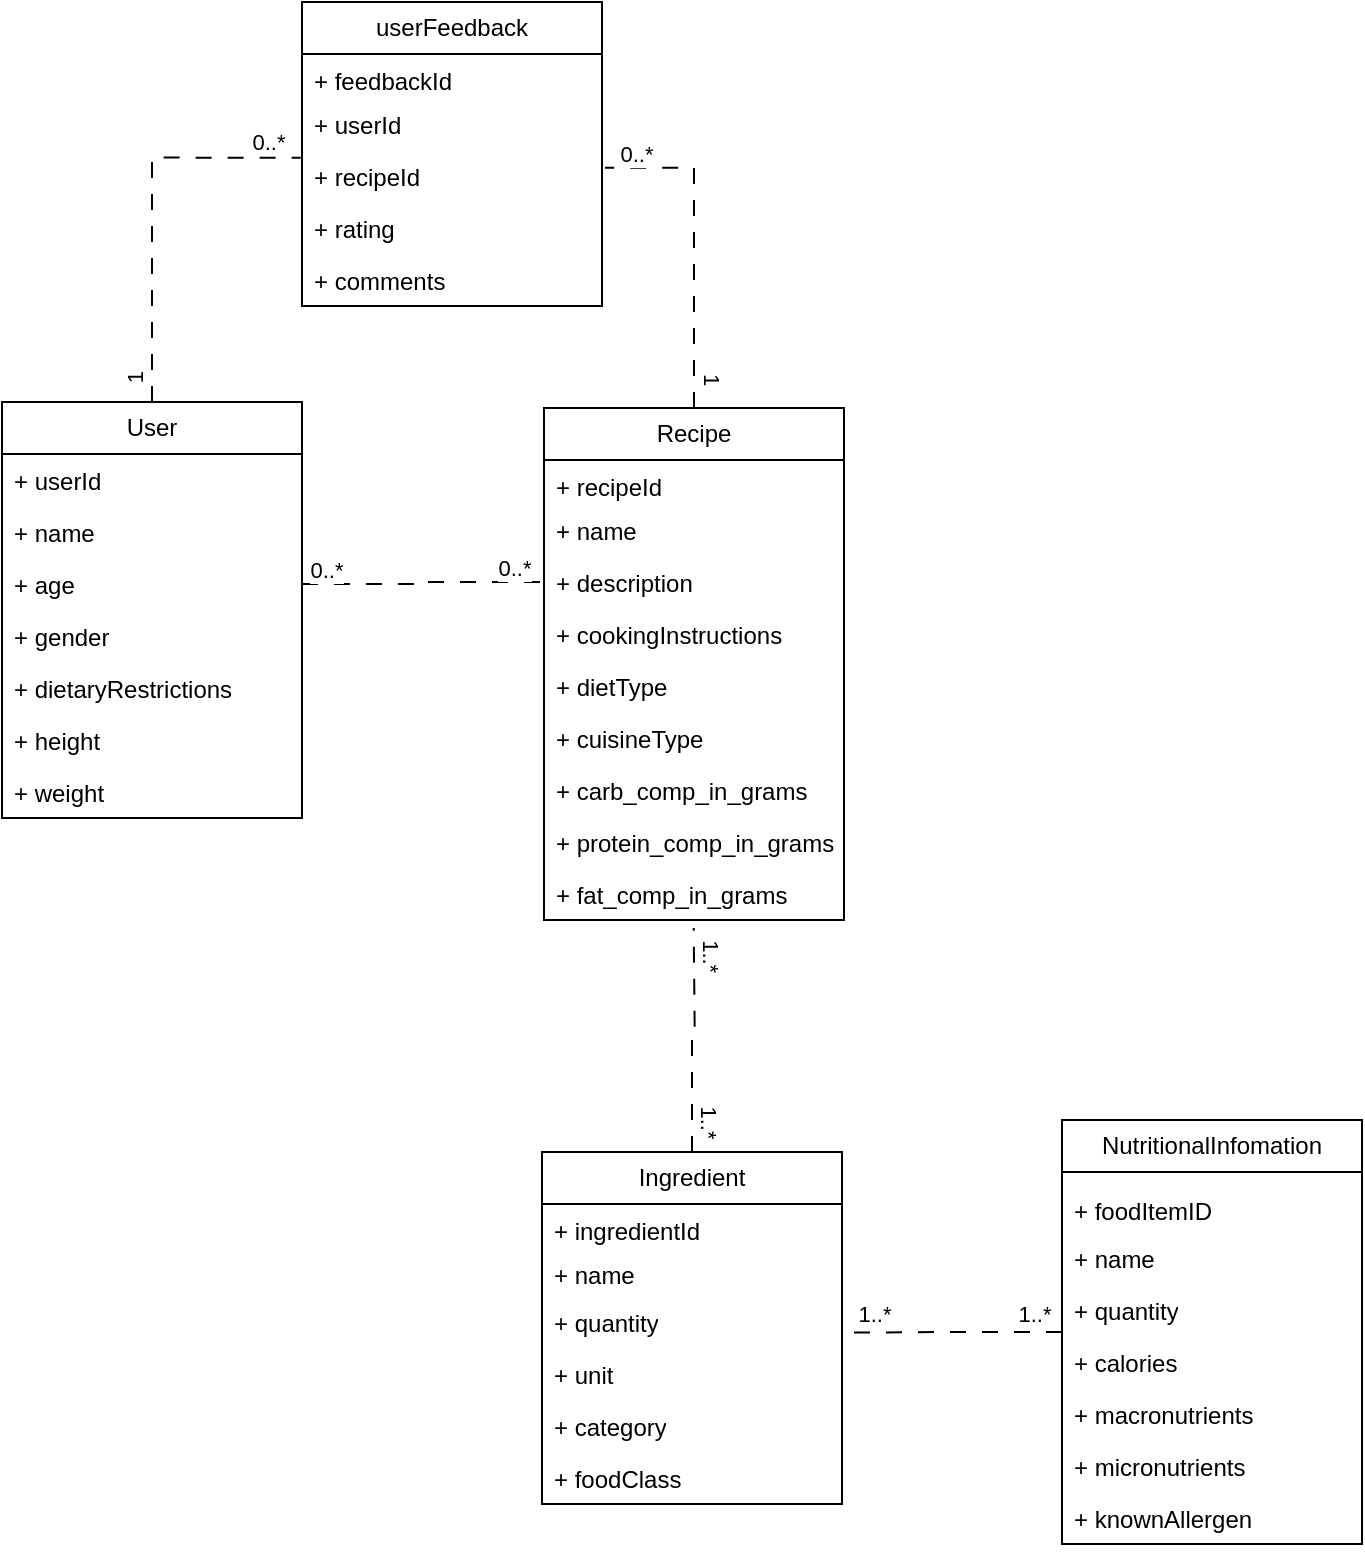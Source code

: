 <mxfile version="21.5.2" type="device">
  <diagram name="Page-1" id="c4acf3e9-155e-7222-9cf6-157b1a14988f">
    <mxGraphModel dx="472" dy="685" grid="1" gridSize="10" guides="1" tooltips="1" connect="1" arrows="1" fold="1" page="1" pageScale="1" pageWidth="850" pageHeight="1100" background="none" math="0" shadow="0">
      <root>
        <mxCell id="0" />
        <mxCell id="1" parent="0" />
        <mxCell id="Q5OKrK_Mankm5aw3ofBJ-48" style="edgeStyle=orthogonalEdgeStyle;rounded=0;orthogonalLoop=1;jettySize=auto;html=1;exitX=0.5;exitY=0;exitDx=0;exitDy=0;entryX=-0.004;entryY=0.148;entryDx=0;entryDy=0;entryPerimeter=0;endArrow=none;endFill=0;dashed=1;dashPattern=8 8;" edge="1" parent="1" source="Q5OKrK_Mankm5aw3ofBJ-1" target="Q5OKrK_Mankm5aw3ofBJ-43">
          <mxGeometry relative="1" as="geometry" />
        </mxCell>
        <mxCell id="Q5OKrK_Mankm5aw3ofBJ-49" value="0..*" style="edgeLabel;html=1;align=center;verticalAlign=middle;resizable=0;points=[];" vertex="1" connectable="0" parent="Q5OKrK_Mankm5aw3ofBJ-48">
          <mxGeometry x="0.826" y="8" relative="1" as="geometry">
            <mxPoint as="offset" />
          </mxGeometry>
        </mxCell>
        <mxCell id="Q5OKrK_Mankm5aw3ofBJ-50" value="1" style="edgeLabel;html=1;align=center;verticalAlign=middle;resizable=0;points=[];rotation=270;" vertex="1" connectable="0" parent="Q5OKrK_Mankm5aw3ofBJ-48">
          <mxGeometry x="-0.876" y="9" relative="1" as="geometry">
            <mxPoint as="offset" />
          </mxGeometry>
        </mxCell>
        <mxCell id="Q5OKrK_Mankm5aw3ofBJ-1" value="User" style="swimlane;fontStyle=0;childLayout=stackLayout;horizontal=1;startSize=26;fillColor=none;horizontalStack=0;resizeParent=1;resizeParentMax=0;resizeLast=0;collapsible=1;marginBottom=0;whiteSpace=wrap;html=1;" vertex="1" parent="1">
          <mxGeometry x="60" y="220" width="150" height="208" as="geometry" />
        </mxCell>
        <mxCell id="Q5OKrK_Mankm5aw3ofBJ-2" value="+ userId" style="text;strokeColor=none;fillColor=none;align=left;verticalAlign=top;spacingLeft=4;spacingRight=4;overflow=hidden;rotatable=0;points=[[0,0.5],[1,0.5]];portConstraint=eastwest;whiteSpace=wrap;html=1;" vertex="1" parent="Q5OKrK_Mankm5aw3ofBJ-1">
          <mxGeometry y="26" width="150" height="26" as="geometry" />
        </mxCell>
        <mxCell id="Q5OKrK_Mankm5aw3ofBJ-3" value="+ name" style="text;strokeColor=none;fillColor=none;align=left;verticalAlign=top;spacingLeft=4;spacingRight=4;overflow=hidden;rotatable=0;points=[[0,0.5],[1,0.5]];portConstraint=eastwest;whiteSpace=wrap;html=1;" vertex="1" parent="Q5OKrK_Mankm5aw3ofBJ-1">
          <mxGeometry y="52" width="150" height="26" as="geometry" />
        </mxCell>
        <mxCell id="Q5OKrK_Mankm5aw3ofBJ-4" value="+ age" style="text;strokeColor=none;fillColor=none;align=left;verticalAlign=top;spacingLeft=4;spacingRight=4;overflow=hidden;rotatable=0;points=[[0,0.5],[1,0.5]];portConstraint=eastwest;whiteSpace=wrap;html=1;" vertex="1" parent="Q5OKrK_Mankm5aw3ofBJ-1">
          <mxGeometry y="78" width="150" height="26" as="geometry" />
        </mxCell>
        <mxCell id="Q5OKrK_Mankm5aw3ofBJ-6" value="+ gender" style="text;strokeColor=none;fillColor=none;align=left;verticalAlign=top;spacingLeft=4;spacingRight=4;overflow=hidden;rotatable=0;points=[[0,0.5],[1,0.5]];portConstraint=eastwest;whiteSpace=wrap;html=1;" vertex="1" parent="Q5OKrK_Mankm5aw3ofBJ-1">
          <mxGeometry y="104" width="150" height="26" as="geometry" />
        </mxCell>
        <mxCell id="Q5OKrK_Mankm5aw3ofBJ-5" value="+ dietaryRestrictions" style="text;strokeColor=none;fillColor=none;align=left;verticalAlign=top;spacingLeft=4;spacingRight=4;overflow=hidden;rotatable=0;points=[[0,0.5],[1,0.5]];portConstraint=eastwest;whiteSpace=wrap;html=1;" vertex="1" parent="Q5OKrK_Mankm5aw3ofBJ-1">
          <mxGeometry y="130" width="150" height="26" as="geometry" />
        </mxCell>
        <mxCell id="Q5OKrK_Mankm5aw3ofBJ-15" value="+ height" style="text;strokeColor=none;fillColor=none;align=left;verticalAlign=top;spacingLeft=4;spacingRight=4;overflow=hidden;rotatable=0;points=[[0,0.5],[1,0.5]];portConstraint=eastwest;whiteSpace=wrap;html=1;" vertex="1" parent="Q5OKrK_Mankm5aw3ofBJ-1">
          <mxGeometry y="156" width="150" height="26" as="geometry" />
        </mxCell>
        <mxCell id="Q5OKrK_Mankm5aw3ofBJ-16" value="+ weight" style="text;strokeColor=none;fillColor=none;align=left;verticalAlign=top;spacingLeft=4;spacingRight=4;overflow=hidden;rotatable=0;points=[[0,0.5],[1,0.5]];portConstraint=eastwest;whiteSpace=wrap;html=1;" vertex="1" parent="Q5OKrK_Mankm5aw3ofBJ-1">
          <mxGeometry y="182" width="150" height="26" as="geometry" />
        </mxCell>
        <mxCell id="Q5OKrK_Mankm5aw3ofBJ-51" style="edgeStyle=orthogonalEdgeStyle;rounded=0;orthogonalLoop=1;jettySize=auto;html=1;exitX=0.5;exitY=0;exitDx=0;exitDy=0;entryX=1.01;entryY=0.341;entryDx=0;entryDy=0;entryPerimeter=0;endArrow=none;endFill=0;dashed=1;dashPattern=8 8;" edge="1" parent="1" source="Q5OKrK_Mankm5aw3ofBJ-7" target="Q5OKrK_Mankm5aw3ofBJ-43">
          <mxGeometry relative="1" as="geometry" />
        </mxCell>
        <mxCell id="Q5OKrK_Mankm5aw3ofBJ-52" value="0..*" style="edgeLabel;html=1;align=center;verticalAlign=middle;resizable=0;points=[];" vertex="1" connectable="0" parent="Q5OKrK_Mankm5aw3ofBJ-51">
          <mxGeometry x="0.816" y="-7" relative="1" as="geometry">
            <mxPoint as="offset" />
          </mxGeometry>
        </mxCell>
        <mxCell id="Q5OKrK_Mankm5aw3ofBJ-53" value="1" style="edgeLabel;html=1;align=center;verticalAlign=middle;resizable=0;points=[];rotation=90;" vertex="1" connectable="0" parent="Q5OKrK_Mankm5aw3ofBJ-51">
          <mxGeometry x="-0.815" y="-9" relative="1" as="geometry">
            <mxPoint as="offset" />
          </mxGeometry>
        </mxCell>
        <mxCell id="Q5OKrK_Mankm5aw3ofBJ-7" value="Recipe" style="swimlane;fontStyle=0;childLayout=stackLayout;horizontal=1;startSize=26;fillColor=none;horizontalStack=0;resizeParent=1;resizeParentMax=0;resizeLast=0;collapsible=1;marginBottom=0;whiteSpace=wrap;html=1;" vertex="1" parent="1">
          <mxGeometry x="331" y="223" width="150" height="256" as="geometry" />
        </mxCell>
        <mxCell id="Q5OKrK_Mankm5aw3ofBJ-8" value="+ recipeId" style="text;strokeColor=none;fillColor=none;align=left;verticalAlign=top;spacingLeft=4;spacingRight=4;overflow=hidden;rotatable=0;points=[[0,0.5],[1,0.5]];portConstraint=eastwest;whiteSpace=wrap;html=1;" vertex="1" parent="Q5OKrK_Mankm5aw3ofBJ-7">
          <mxGeometry y="26" width="150" height="22" as="geometry" />
        </mxCell>
        <mxCell id="Q5OKrK_Mankm5aw3ofBJ-9" value="+ name" style="text;strokeColor=none;fillColor=none;align=left;verticalAlign=top;spacingLeft=4;spacingRight=4;overflow=hidden;rotatable=0;points=[[0,0.5],[1,0.5]];portConstraint=eastwest;whiteSpace=wrap;html=1;" vertex="1" parent="Q5OKrK_Mankm5aw3ofBJ-7">
          <mxGeometry y="48" width="150" height="26" as="geometry" />
        </mxCell>
        <mxCell id="Q5OKrK_Mankm5aw3ofBJ-10" value="+ description" style="text;strokeColor=none;fillColor=none;align=left;verticalAlign=top;spacingLeft=4;spacingRight=4;overflow=hidden;rotatable=0;points=[[0,0.5],[1,0.5]];portConstraint=eastwest;whiteSpace=wrap;html=1;" vertex="1" parent="Q5OKrK_Mankm5aw3ofBJ-7">
          <mxGeometry y="74" width="150" height="26" as="geometry" />
        </mxCell>
        <mxCell id="Q5OKrK_Mankm5aw3ofBJ-11" value="+ cookingInstructions" style="text;strokeColor=none;fillColor=none;align=left;verticalAlign=top;spacingLeft=4;spacingRight=4;overflow=hidden;rotatable=0;points=[[0,0.5],[1,0.5]];portConstraint=eastwest;whiteSpace=wrap;html=1;" vertex="1" parent="Q5OKrK_Mankm5aw3ofBJ-7">
          <mxGeometry y="100" width="150" height="26" as="geometry" />
        </mxCell>
        <mxCell id="Q5OKrK_Mankm5aw3ofBJ-55" value="+ dietType" style="text;strokeColor=none;fillColor=none;align=left;verticalAlign=top;spacingLeft=4;spacingRight=4;overflow=hidden;rotatable=0;points=[[0,0.5],[1,0.5]];portConstraint=eastwest;whiteSpace=wrap;html=1;" vertex="1" parent="Q5OKrK_Mankm5aw3ofBJ-7">
          <mxGeometry y="126" width="150" height="26" as="geometry" />
        </mxCell>
        <mxCell id="Q5OKrK_Mankm5aw3ofBJ-57" value="+ cuisineType" style="text;strokeColor=none;fillColor=none;align=left;verticalAlign=top;spacingLeft=4;spacingRight=4;overflow=hidden;rotatable=0;points=[[0,0.5],[1,0.5]];portConstraint=eastwest;whiteSpace=wrap;html=1;" vertex="1" parent="Q5OKrK_Mankm5aw3ofBJ-7">
          <mxGeometry y="152" width="150" height="26" as="geometry" />
        </mxCell>
        <mxCell id="Q5OKrK_Mankm5aw3ofBJ-56" value="+ carb_comp_in_grams" style="text;strokeColor=none;fillColor=none;align=left;verticalAlign=top;spacingLeft=4;spacingRight=4;overflow=hidden;rotatable=0;points=[[0,0.5],[1,0.5]];portConstraint=eastwest;whiteSpace=wrap;html=1;" vertex="1" parent="Q5OKrK_Mankm5aw3ofBJ-7">
          <mxGeometry y="178" width="150" height="26" as="geometry" />
        </mxCell>
        <mxCell id="Q5OKrK_Mankm5aw3ofBJ-60" value="+ protein_comp_in_grams" style="text;strokeColor=none;fillColor=none;align=left;verticalAlign=top;spacingLeft=4;spacingRight=4;overflow=hidden;rotatable=0;points=[[0,0.5],[1,0.5]];portConstraint=eastwest;whiteSpace=wrap;html=1;" vertex="1" parent="Q5OKrK_Mankm5aw3ofBJ-7">
          <mxGeometry y="204" width="150" height="26" as="geometry" />
        </mxCell>
        <mxCell id="Q5OKrK_Mankm5aw3ofBJ-59" value="+ fat_comp_in_grams" style="text;strokeColor=none;fillColor=none;align=left;verticalAlign=top;spacingLeft=4;spacingRight=4;overflow=hidden;rotatable=0;points=[[0,0.5],[1,0.5]];portConstraint=eastwest;whiteSpace=wrap;html=1;" vertex="1" parent="Q5OKrK_Mankm5aw3ofBJ-7">
          <mxGeometry y="230" width="150" height="26" as="geometry" />
        </mxCell>
        <mxCell id="Q5OKrK_Mankm5aw3ofBJ-14" style="edgeStyle=orthogonalEdgeStyle;rounded=0;orthogonalLoop=1;jettySize=auto;html=1;exitX=1;exitY=0.5;exitDx=0;exitDy=0;entryX=0;entryY=0.5;entryDx=0;entryDy=0;startArrow=none;startFill=0;endArrow=none;endFill=0;dashed=1;dashPattern=8 8;" edge="1" parent="1" source="Q5OKrK_Mankm5aw3ofBJ-4" target="Q5OKrK_Mankm5aw3ofBJ-10">
          <mxGeometry relative="1" as="geometry" />
        </mxCell>
        <mxCell id="Q5OKrK_Mankm5aw3ofBJ-23" value="0..*&lt;br&gt;" style="edgeLabel;html=1;align=center;verticalAlign=middle;resizable=0;points=[];" vertex="1" connectable="0" parent="Q5OKrK_Mankm5aw3ofBJ-14">
          <mxGeometry x="-0.82" y="7" relative="1" as="geometry">
            <mxPoint x="1" as="offset" />
          </mxGeometry>
        </mxCell>
        <mxCell id="Q5OKrK_Mankm5aw3ofBJ-24" value="0..*" style="edgeLabel;html=1;align=center;verticalAlign=middle;resizable=0;points=[];" vertex="1" connectable="0" parent="Q5OKrK_Mankm5aw3ofBJ-14">
          <mxGeometry x="0.756" y="7" relative="1" as="geometry">
            <mxPoint as="offset" />
          </mxGeometry>
        </mxCell>
        <mxCell id="Q5OKrK_Mankm5aw3ofBJ-22" style="edgeStyle=orthogonalEdgeStyle;rounded=0;orthogonalLoop=1;jettySize=auto;html=1;exitX=0.5;exitY=0;exitDx=0;exitDy=0;entryX=0.499;entryY=0.963;entryDx=0;entryDy=0;entryPerimeter=0;endArrow=none;endFill=0;startArrow=none;startFill=0;dashed=1;dashPattern=8 8;" edge="1" parent="1" source="Q5OKrK_Mankm5aw3ofBJ-17">
          <mxGeometry relative="1" as="geometry">
            <mxPoint x="405.85" y="483.038" as="targetPoint" />
          </mxGeometry>
        </mxCell>
        <mxCell id="Q5OKrK_Mankm5aw3ofBJ-26" value="1..*" style="edgeLabel;html=1;align=center;verticalAlign=middle;resizable=0;points=[];rotation=90;" vertex="1" connectable="0" parent="Q5OKrK_Mankm5aw3ofBJ-22">
          <mxGeometry x="-0.73" y="-9" relative="1" as="geometry">
            <mxPoint as="offset" />
          </mxGeometry>
        </mxCell>
        <mxCell id="Q5OKrK_Mankm5aw3ofBJ-27" value="1..*" style="edgeLabel;html=1;align=center;verticalAlign=middle;resizable=0;points=[];rotation=90;" vertex="1" connectable="0" parent="Q5OKrK_Mankm5aw3ofBJ-22">
          <mxGeometry x="0.75" y="-9" relative="1" as="geometry">
            <mxPoint y="-1" as="offset" />
          </mxGeometry>
        </mxCell>
        <mxCell id="Q5OKrK_Mankm5aw3ofBJ-17" value="Ingredient" style="swimlane;fontStyle=0;childLayout=stackLayout;horizontal=1;startSize=26;fillColor=none;horizontalStack=0;resizeParent=1;resizeParentMax=0;resizeLast=0;collapsible=1;marginBottom=0;whiteSpace=wrap;html=1;" vertex="1" parent="1">
          <mxGeometry x="330" y="595" width="150" height="176" as="geometry" />
        </mxCell>
        <mxCell id="Q5OKrK_Mankm5aw3ofBJ-18" value="+ ingredientId" style="text;strokeColor=none;fillColor=none;align=left;verticalAlign=top;spacingLeft=4;spacingRight=4;overflow=hidden;rotatable=0;points=[[0,0.5],[1,0.5]];portConstraint=eastwest;whiteSpace=wrap;html=1;" vertex="1" parent="Q5OKrK_Mankm5aw3ofBJ-17">
          <mxGeometry y="26" width="150" height="22" as="geometry" />
        </mxCell>
        <mxCell id="Q5OKrK_Mankm5aw3ofBJ-19" value="+ name" style="text;strokeColor=none;fillColor=none;align=left;verticalAlign=top;spacingLeft=4;spacingRight=4;overflow=hidden;rotatable=0;points=[[0,0.5],[1,0.5]];portConstraint=eastwest;whiteSpace=wrap;html=1;" vertex="1" parent="Q5OKrK_Mankm5aw3ofBJ-17">
          <mxGeometry y="48" width="150" height="24" as="geometry" />
        </mxCell>
        <mxCell id="Q5OKrK_Mankm5aw3ofBJ-20" value="+ quantity" style="text;strokeColor=none;fillColor=none;align=left;verticalAlign=top;spacingLeft=4;spacingRight=4;overflow=hidden;rotatable=0;points=[[0,0.5],[1,0.5]];portConstraint=eastwest;whiteSpace=wrap;html=1;" vertex="1" parent="Q5OKrK_Mankm5aw3ofBJ-17">
          <mxGeometry y="72" width="150" height="26" as="geometry" />
        </mxCell>
        <mxCell id="Q5OKrK_Mankm5aw3ofBJ-21" value="+ unit" style="text;strokeColor=none;fillColor=none;align=left;verticalAlign=top;spacingLeft=4;spacingRight=4;overflow=hidden;rotatable=0;points=[[0,0.5],[1,0.5]];portConstraint=eastwest;whiteSpace=wrap;html=1;" vertex="1" parent="Q5OKrK_Mankm5aw3ofBJ-17">
          <mxGeometry y="98" width="150" height="26" as="geometry" />
        </mxCell>
        <mxCell id="Q5OKrK_Mankm5aw3ofBJ-25" value="+ category" style="text;strokeColor=none;fillColor=none;align=left;verticalAlign=top;spacingLeft=4;spacingRight=4;overflow=hidden;rotatable=0;points=[[0,0.5],[1,0.5]];portConstraint=eastwest;whiteSpace=wrap;html=1;" vertex="1" parent="Q5OKrK_Mankm5aw3ofBJ-17">
          <mxGeometry y="124" width="150" height="26" as="geometry" />
        </mxCell>
        <mxCell id="Q5OKrK_Mankm5aw3ofBJ-54" value="+ foodClass" style="text;strokeColor=none;fillColor=none;align=left;verticalAlign=top;spacingLeft=4;spacingRight=4;overflow=hidden;rotatable=0;points=[[0,0.5],[1,0.5]];portConstraint=eastwest;whiteSpace=wrap;html=1;" vertex="1" parent="Q5OKrK_Mankm5aw3ofBJ-17">
          <mxGeometry y="150" width="150" height="26" as="geometry" />
        </mxCell>
        <mxCell id="Q5OKrK_Mankm5aw3ofBJ-28" style="edgeStyle=orthogonalEdgeStyle;rounded=0;orthogonalLoop=1;jettySize=auto;html=1;exitX=0;exitY=0.5;exitDx=0;exitDy=0;entryX=1.011;entryY=0.705;entryDx=0;entryDy=0;entryPerimeter=0;endArrow=none;endFill=0;startArrow=none;startFill=0;dashed=1;dashPattern=8 8;" edge="1" source="Q5OKrK_Mankm5aw3ofBJ-31" parent="1" target="Q5OKrK_Mankm5aw3ofBJ-20">
          <mxGeometry relative="1" as="geometry">
            <mxPoint x="405" y="610" as="targetPoint" />
          </mxGeometry>
        </mxCell>
        <mxCell id="Q5OKrK_Mankm5aw3ofBJ-29" value="1..*" style="edgeLabel;html=1;align=center;verticalAlign=middle;resizable=0;points=[];rotation=0;" vertex="1" connectable="0" parent="Q5OKrK_Mankm5aw3ofBJ-28">
          <mxGeometry x="-0.73" y="-9" relative="1" as="geometry">
            <mxPoint as="offset" />
          </mxGeometry>
        </mxCell>
        <mxCell id="Q5OKrK_Mankm5aw3ofBJ-30" value="1..*" style="edgeLabel;html=1;align=center;verticalAlign=middle;resizable=0;points=[];rotation=0;" vertex="1" connectable="0" parent="Q5OKrK_Mankm5aw3ofBJ-28">
          <mxGeometry x="0.75" y="-9" relative="1" as="geometry">
            <mxPoint y="-1" as="offset" />
          </mxGeometry>
        </mxCell>
        <mxCell id="Q5OKrK_Mankm5aw3ofBJ-31" value="NutritionalInfomation" style="swimlane;fontStyle=0;childLayout=stackLayout;horizontal=1;startSize=26;fillColor=none;horizontalStack=0;resizeParent=1;resizeParentMax=0;resizeLast=0;collapsible=1;marginBottom=0;whiteSpace=wrap;html=1;" vertex="1" parent="1">
          <mxGeometry x="590" y="579" width="150" height="212" as="geometry" />
        </mxCell>
        <mxCell id="Q5OKrK_Mankm5aw3ofBJ-32" value="+ ingredientId" style="text;strokeColor=none;fillColor=none;align=left;verticalAlign=top;spacingLeft=4;spacingRight=4;overflow=hidden;rotatable=0;points=[[0,0.5],[1,0.5]];portConstraint=eastwest;whiteSpace=wrap;html=1;" vertex="1" parent="Q5OKrK_Mankm5aw3ofBJ-31">
          <mxGeometry y="26" width="150" height="6" as="geometry" />
        </mxCell>
        <mxCell id="Q5OKrK_Mankm5aw3ofBJ-33" value="+ foodItemID" style="text;strokeColor=none;fillColor=none;align=left;verticalAlign=top;spacingLeft=4;spacingRight=4;overflow=hidden;rotatable=0;points=[[0,0.5],[1,0.5]];portConstraint=eastwest;whiteSpace=wrap;html=1;" vertex="1" parent="Q5OKrK_Mankm5aw3ofBJ-31">
          <mxGeometry y="32" width="150" height="24" as="geometry" />
        </mxCell>
        <mxCell id="Q5OKrK_Mankm5aw3ofBJ-34" value="+ name" style="text;strokeColor=none;fillColor=none;align=left;verticalAlign=top;spacingLeft=4;spacingRight=4;overflow=hidden;rotatable=0;points=[[0,0.5],[1,0.5]];portConstraint=eastwest;whiteSpace=wrap;html=1;" vertex="1" parent="Q5OKrK_Mankm5aw3ofBJ-31">
          <mxGeometry y="56" width="150" height="26" as="geometry" />
        </mxCell>
        <mxCell id="Q5OKrK_Mankm5aw3ofBJ-35" value="+ quantity" style="text;strokeColor=none;fillColor=none;align=left;verticalAlign=top;spacingLeft=4;spacingRight=4;overflow=hidden;rotatable=0;points=[[0,0.5],[1,0.5]];portConstraint=eastwest;whiteSpace=wrap;html=1;" vertex="1" parent="Q5OKrK_Mankm5aw3ofBJ-31">
          <mxGeometry y="82" width="150" height="26" as="geometry" />
        </mxCell>
        <mxCell id="Q5OKrK_Mankm5aw3ofBJ-36" value="+ calories" style="text;strokeColor=none;fillColor=none;align=left;verticalAlign=top;spacingLeft=4;spacingRight=4;overflow=hidden;rotatable=0;points=[[0,0.5],[1,0.5]];portConstraint=eastwest;whiteSpace=wrap;html=1;" vertex="1" parent="Q5OKrK_Mankm5aw3ofBJ-31">
          <mxGeometry y="108" width="150" height="26" as="geometry" />
        </mxCell>
        <mxCell id="Q5OKrK_Mankm5aw3ofBJ-37" value="+ macronutrients" style="text;strokeColor=none;fillColor=none;align=left;verticalAlign=top;spacingLeft=4;spacingRight=4;overflow=hidden;rotatable=0;points=[[0,0.5],[1,0.5]];portConstraint=eastwest;whiteSpace=wrap;html=1;" vertex="1" parent="Q5OKrK_Mankm5aw3ofBJ-31">
          <mxGeometry y="134" width="150" height="26" as="geometry" />
        </mxCell>
        <mxCell id="Q5OKrK_Mankm5aw3ofBJ-38" value="+ micronutrients" style="text;strokeColor=none;fillColor=none;align=left;verticalAlign=top;spacingLeft=4;spacingRight=4;overflow=hidden;rotatable=0;points=[[0,0.5],[1,0.5]];portConstraint=eastwest;whiteSpace=wrap;html=1;" vertex="1" parent="Q5OKrK_Mankm5aw3ofBJ-31">
          <mxGeometry y="160" width="150" height="26" as="geometry" />
        </mxCell>
        <mxCell id="Q5OKrK_Mankm5aw3ofBJ-39" value="+ knownAllergen" style="text;strokeColor=none;fillColor=none;align=left;verticalAlign=top;spacingLeft=4;spacingRight=4;overflow=hidden;rotatable=0;points=[[0,0.5],[1,0.5]];portConstraint=eastwest;whiteSpace=wrap;html=1;" vertex="1" parent="Q5OKrK_Mankm5aw3ofBJ-31">
          <mxGeometry y="186" width="150" height="26" as="geometry" />
        </mxCell>
        <mxCell id="Q5OKrK_Mankm5aw3ofBJ-40" value="userFeedback" style="swimlane;fontStyle=0;childLayout=stackLayout;horizontal=1;startSize=26;fillColor=none;horizontalStack=0;resizeParent=1;resizeParentMax=0;resizeLast=0;collapsible=1;marginBottom=0;whiteSpace=wrap;html=1;" vertex="1" parent="1">
          <mxGeometry x="210" y="20" width="150" height="152" as="geometry" />
        </mxCell>
        <mxCell id="Q5OKrK_Mankm5aw3ofBJ-41" value="+ feedbackId" style="text;strokeColor=none;fillColor=none;align=left;verticalAlign=top;spacingLeft=4;spacingRight=4;overflow=hidden;rotatable=0;points=[[0,0.5],[1,0.5]];portConstraint=eastwest;whiteSpace=wrap;html=1;" vertex="1" parent="Q5OKrK_Mankm5aw3ofBJ-40">
          <mxGeometry y="26" width="150" height="22" as="geometry" />
        </mxCell>
        <mxCell id="Q5OKrK_Mankm5aw3ofBJ-42" value="+ userId" style="text;strokeColor=none;fillColor=none;align=left;verticalAlign=top;spacingLeft=4;spacingRight=4;overflow=hidden;rotatable=0;points=[[0,0.5],[1,0.5]];portConstraint=eastwest;whiteSpace=wrap;html=1;" vertex="1" parent="Q5OKrK_Mankm5aw3ofBJ-40">
          <mxGeometry y="48" width="150" height="26" as="geometry" />
        </mxCell>
        <mxCell id="Q5OKrK_Mankm5aw3ofBJ-43" value="+ recipeId" style="text;strokeColor=none;fillColor=none;align=left;verticalAlign=top;spacingLeft=4;spacingRight=4;overflow=hidden;rotatable=0;points=[[0,0.5],[1,0.5]];portConstraint=eastwest;whiteSpace=wrap;html=1;" vertex="1" parent="Q5OKrK_Mankm5aw3ofBJ-40">
          <mxGeometry y="74" width="150" height="26" as="geometry" />
        </mxCell>
        <mxCell id="Q5OKrK_Mankm5aw3ofBJ-44" value="+ rating" style="text;strokeColor=none;fillColor=none;align=left;verticalAlign=top;spacingLeft=4;spacingRight=4;overflow=hidden;rotatable=0;points=[[0,0.5],[1,0.5]];portConstraint=eastwest;whiteSpace=wrap;html=1;" vertex="1" parent="Q5OKrK_Mankm5aw3ofBJ-40">
          <mxGeometry y="100" width="150" height="26" as="geometry" />
        </mxCell>
        <mxCell id="Q5OKrK_Mankm5aw3ofBJ-47" value="+ comments" style="text;strokeColor=none;fillColor=none;align=left;verticalAlign=top;spacingLeft=4;spacingRight=4;overflow=hidden;rotatable=0;points=[[0,0.5],[1,0.5]];portConstraint=eastwest;whiteSpace=wrap;html=1;" vertex="1" parent="Q5OKrK_Mankm5aw3ofBJ-40">
          <mxGeometry y="126" width="150" height="26" as="geometry" />
        </mxCell>
      </root>
    </mxGraphModel>
  </diagram>
</mxfile>
